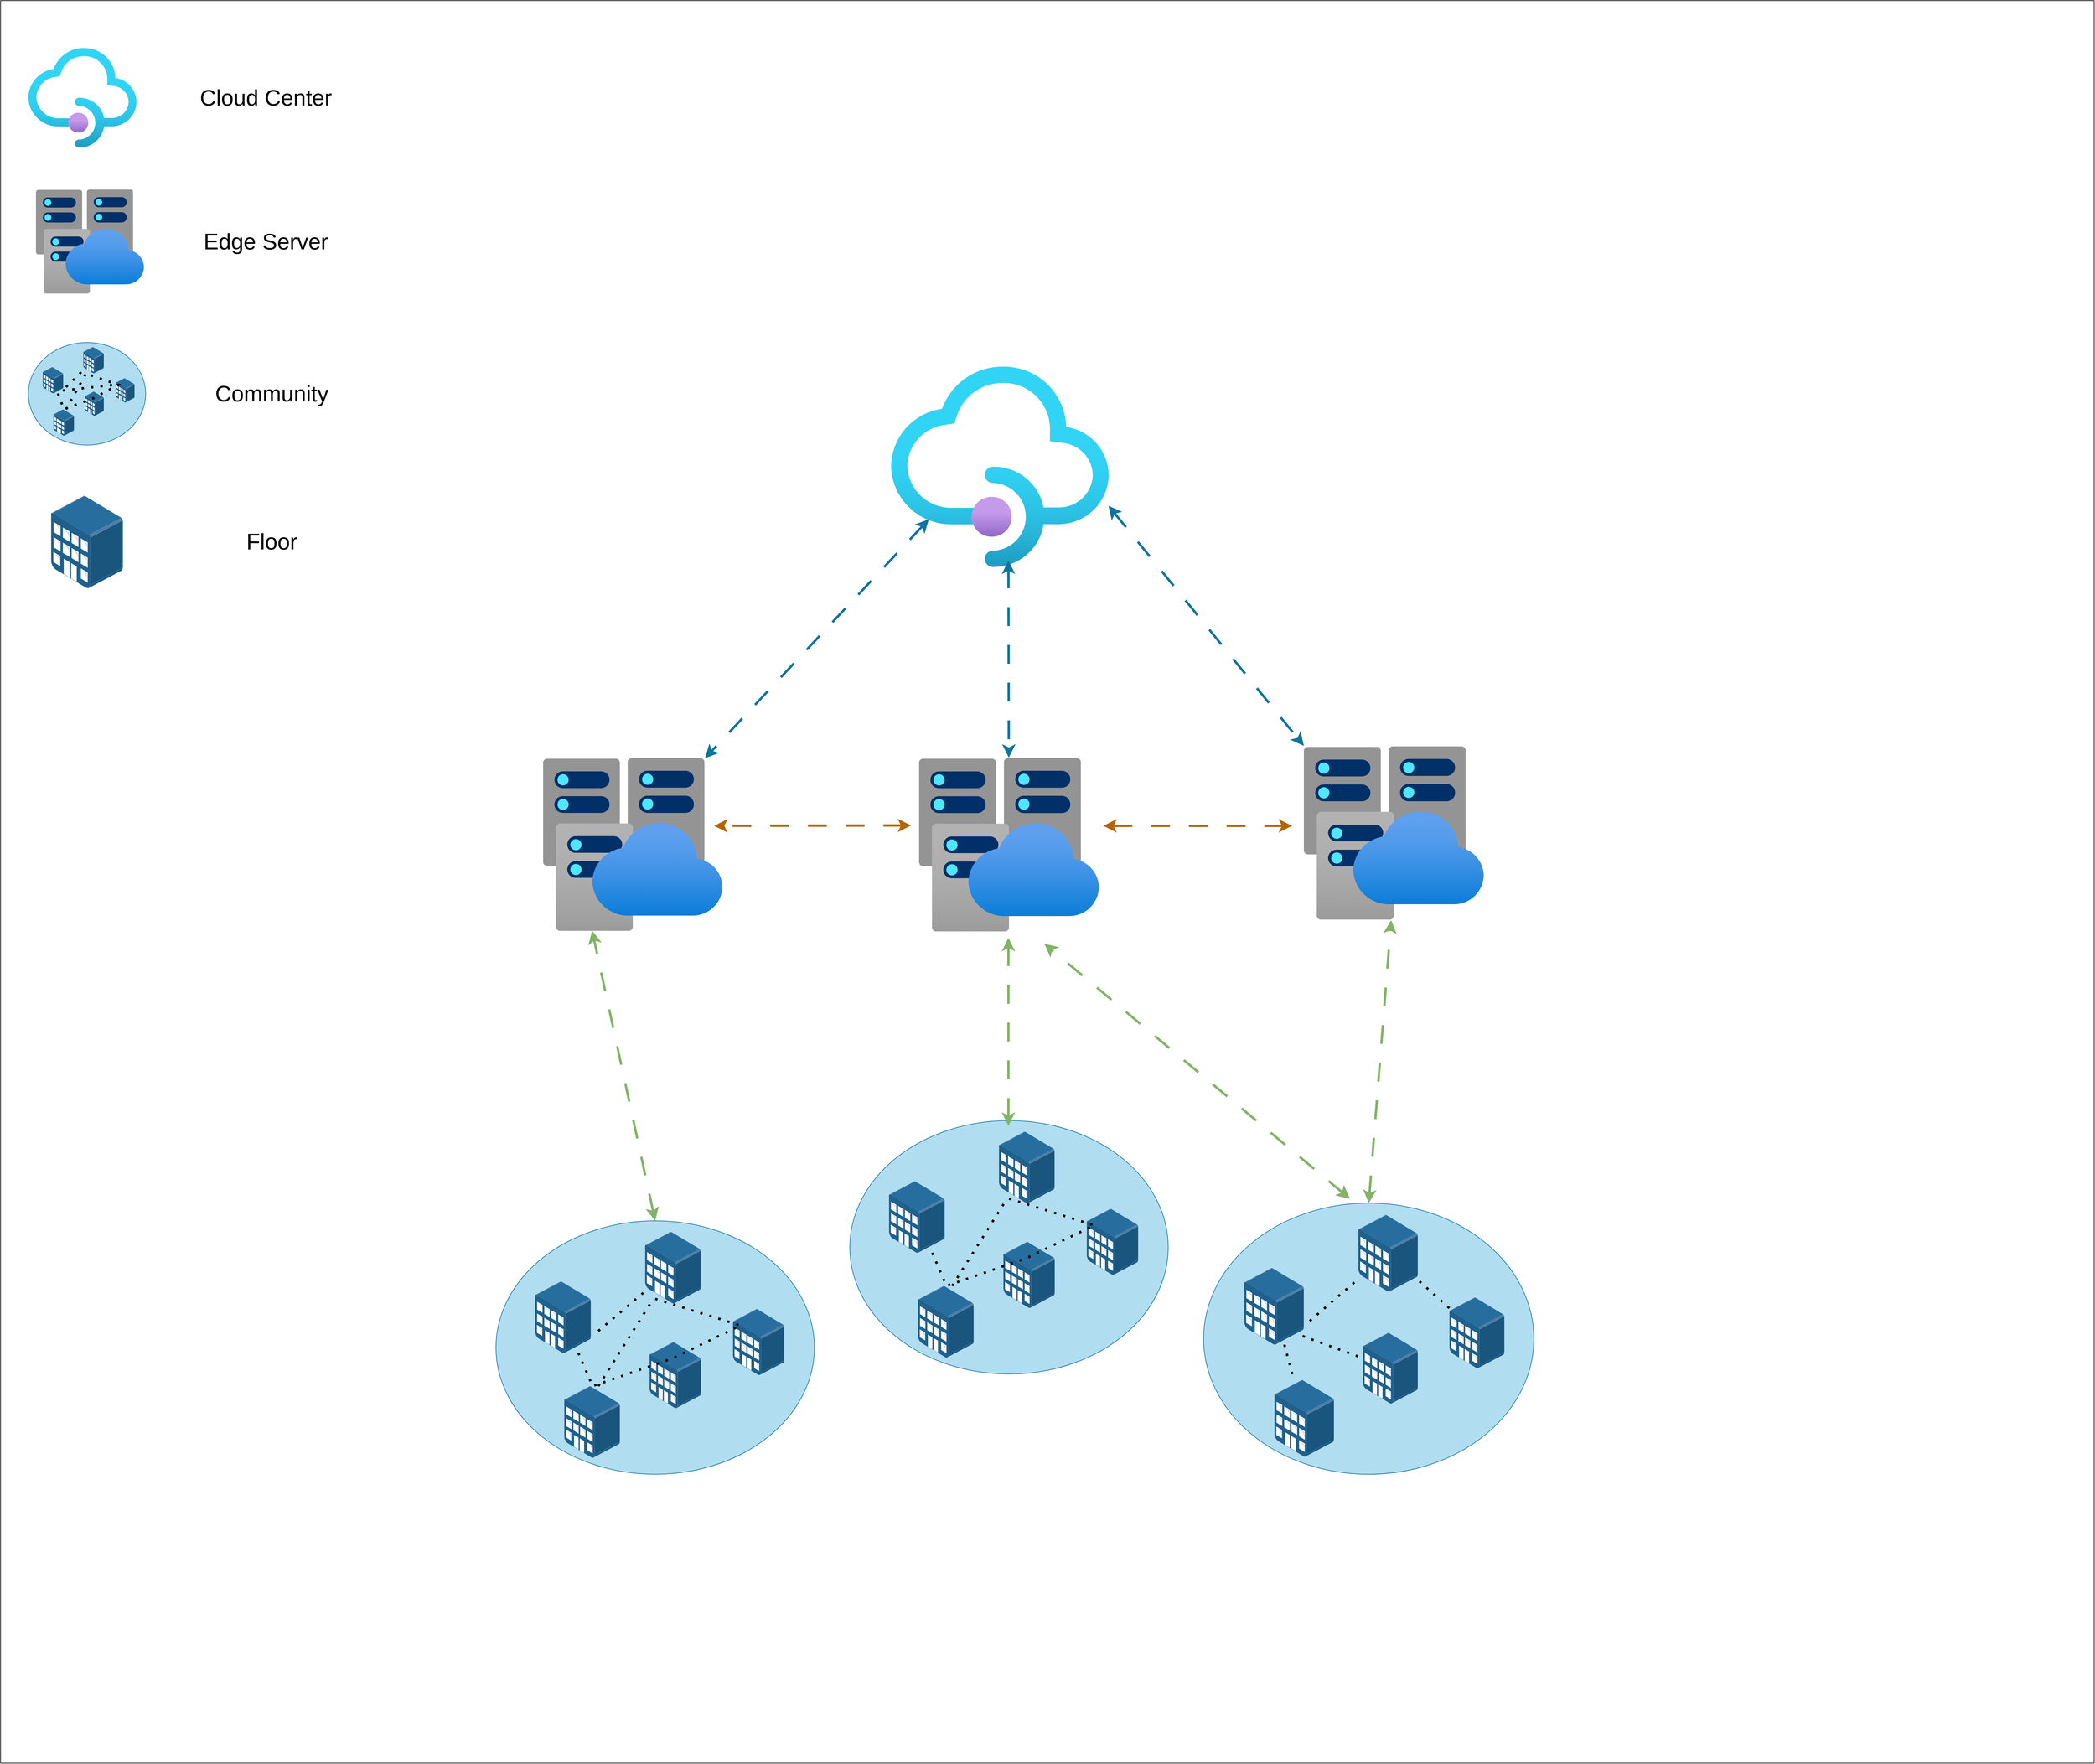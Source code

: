 <mxfile version="24.3.1" type="github">
  <diagram name="Page-1" id="e3a06f82-3646-2815-327d-82caf3d4e204">
    <mxGraphModel dx="6441" dy="4338" grid="1" gridSize="10" guides="1" tooltips="1" connect="1" arrows="1" fold="1" page="1" pageScale="1.5" pageWidth="1169" pageHeight="826" background="none" math="0" shadow="0">
      <root>
        <mxCell id="0" style=";html=1;" />
        <mxCell id="1" style=";html=1;" parent="0" />
        <mxCell id="EL_RIF5yjizPgl65kuYD-249" value="" style="rounded=0;whiteSpace=wrap;html=1;" vertex="1" parent="1">
          <mxGeometry x="-1800" y="-1520" width="3550" height="2990" as="geometry" />
        </mxCell>
        <mxCell id="EL_RIF5yjizPgl65kuYD-137" value="" style="image;aspect=fixed;html=1;points=[];align=center;fontSize=12;image=img/lib/azure2/app_services/API_Management_Services.svg;" vertex="1" parent="1">
          <mxGeometry x="-290" y="-900" width="369.05" height="341.91" as="geometry" />
        </mxCell>
        <mxCell id="EL_RIF5yjizPgl65kuYD-140" value="" style="image;aspect=fixed;html=1;points=[];align=center;fontSize=12;image=img/lib/azure2/databases/Virtual_Clusters.svg;" vertex="1" parent="1">
          <mxGeometry x="-242.5" y="-235.76" width="305" height="295.76" as="geometry" />
        </mxCell>
        <mxCell id="EL_RIF5yjizPgl65kuYD-141" value="" style="image;aspect=fixed;html=1;points=[];align=center;fontSize=12;image=img/lib/azure2/databases/Virtual_Clusters.svg;" vertex="1" parent="1">
          <mxGeometry x="-880" y="-235.76" width="304.06" height="294.85" as="geometry" />
        </mxCell>
        <mxCell id="EL_RIF5yjizPgl65kuYD-200" value="" style="group" vertex="1" connectable="0" parent="1">
          <mxGeometry x="240" y="520" width="560" height="460" as="geometry" />
        </mxCell>
        <mxCell id="EL_RIF5yjizPgl65kuYD-201" value="" style="group" vertex="1" connectable="0" parent="EL_RIF5yjizPgl65kuYD-200">
          <mxGeometry width="560" height="460" as="geometry" />
        </mxCell>
        <mxCell id="EL_RIF5yjizPgl65kuYD-202" value="" style="ellipse;whiteSpace=wrap;html=1;fillColor=#b1ddf0;strokeColor=#10739e;" vertex="1" parent="EL_RIF5yjizPgl65kuYD-201">
          <mxGeometry width="560" height="460" as="geometry" />
        </mxCell>
        <mxCell id="EL_RIF5yjizPgl65kuYD-203" value="" style="image;points=[];aspect=fixed;html=1;align=center;shadow=0;dashed=0;image=img/lib/allied_telesis/buildings/Medium_Business_Building.svg;" vertex="1" parent="EL_RIF5yjizPgl65kuYD-201">
          <mxGeometry x="68.89" y="110" width="101.11" height="130" as="geometry" />
        </mxCell>
        <mxCell id="EL_RIF5yjizPgl65kuYD-204" value="" style="image;points=[];aspect=fixed;html=1;align=center;shadow=0;dashed=0;image=img/lib/allied_telesis/buildings/Medium_Business_Building.svg;" vertex="1" parent="EL_RIF5yjizPgl65kuYD-201">
          <mxGeometry x="120" y="300" width="101.11" height="130" as="geometry" />
        </mxCell>
        <mxCell id="EL_RIF5yjizPgl65kuYD-205" value="" style="image;points=[];aspect=fixed;html=1;align=center;shadow=0;dashed=0;image=img/lib/allied_telesis/buildings/Medium_Business_Building.svg;" vertex="1" parent="EL_RIF5yjizPgl65kuYD-201">
          <mxGeometry x="270.0" y="220" width="93.34" height="120" as="geometry" />
        </mxCell>
        <mxCell id="EL_RIF5yjizPgl65kuYD-206" value="" style="image;points=[];aspect=fixed;html=1;align=center;shadow=0;dashed=0;image=img/lib/allied_telesis/buildings/Medium_Business_Building.svg;" vertex="1" parent="EL_RIF5yjizPgl65kuYD-201">
          <mxGeometry x="416.66" y="160" width="93.34" height="120" as="geometry" />
        </mxCell>
        <mxCell id="EL_RIF5yjizPgl65kuYD-207" value="" style="image;points=[];aspect=fixed;html=1;align=center;shadow=0;dashed=0;image=img/lib/allied_telesis/buildings/Medium_Business_Building.svg;" vertex="1" parent="EL_RIF5yjizPgl65kuYD-201">
          <mxGeometry x="262.22" y="20" width="101.12" height="130" as="geometry" />
        </mxCell>
        <mxCell id="EL_RIF5yjizPgl65kuYD-208" value="" style="endArrow=none;dashed=1;html=1;dashPattern=1 3;strokeWidth=4;rounded=0;" edge="1" parent="EL_RIF5yjizPgl65kuYD-201" target="EL_RIF5yjizPgl65kuYD-207">
          <mxGeometry width="50" height="50" relative="1" as="geometry">
            <mxPoint x="180" y="200" as="sourcePoint" />
            <mxPoint x="330" y="110" as="targetPoint" />
          </mxGeometry>
        </mxCell>
        <mxCell id="EL_RIF5yjizPgl65kuYD-211" value="" style="endArrow=none;dashed=1;html=1;dashPattern=1 3;strokeWidth=4;rounded=0;exitX=0.978;exitY=0.888;exitDx=0;exitDy=0;exitPerimeter=0;" edge="1" parent="EL_RIF5yjizPgl65kuYD-201" source="EL_RIF5yjizPgl65kuYD-203" target="EL_RIF5yjizPgl65kuYD-205">
          <mxGeometry width="50" height="50" relative="1" as="geometry">
            <mxPoint x="210" y="230" as="sourcePoint" />
            <mxPoint x="410" y="190" as="targetPoint" />
          </mxGeometry>
        </mxCell>
        <mxCell id="EL_RIF5yjizPgl65kuYD-210" value="" style="endArrow=none;dashed=1;html=1;dashPattern=1 3;strokeWidth=4;rounded=0;" edge="1" parent="EL_RIF5yjizPgl65kuYD-201" target="EL_RIF5yjizPgl65kuYD-207" source="EL_RIF5yjizPgl65kuYD-206">
          <mxGeometry width="50" height="50" relative="1" as="geometry">
            <mxPoint x="180" y="300" as="sourcePoint" />
            <mxPoint x="282" y="149" as="targetPoint" />
          </mxGeometry>
        </mxCell>
        <mxCell id="EL_RIF5yjizPgl65kuYD-272" value="" style="endArrow=none;dashed=1;html=1;dashPattern=1 3;strokeWidth=4;rounded=0;" edge="1" parent="EL_RIF5yjizPgl65kuYD-201" source="EL_RIF5yjizPgl65kuYD-203" target="EL_RIF5yjizPgl65kuYD-204">
          <mxGeometry width="50" height="50" relative="1" as="geometry">
            <mxPoint x="178" y="235" as="sourcePoint" />
            <mxPoint x="280" y="273" as="targetPoint" />
          </mxGeometry>
        </mxCell>
        <mxCell id="EL_RIF5yjizPgl65kuYD-187" value="" style="group" vertex="1" connectable="0" parent="1">
          <mxGeometry x="-360" y="380" width="540" height="430" as="geometry" />
        </mxCell>
        <mxCell id="EL_RIF5yjizPgl65kuYD-172" value="" style="group" vertex="1" connectable="0" parent="EL_RIF5yjizPgl65kuYD-187">
          <mxGeometry width="540" height="430" as="geometry" />
        </mxCell>
        <mxCell id="EL_RIF5yjizPgl65kuYD-143" value="" style="ellipse;whiteSpace=wrap;html=1;fillColor=#b1ddf0;strokeColor=#10739e;" vertex="1" parent="EL_RIF5yjizPgl65kuYD-172">
          <mxGeometry width="540" height="430" as="geometry" />
        </mxCell>
        <mxCell id="EL_RIF5yjizPgl65kuYD-145" value="" style="image;points=[];aspect=fixed;html=1;align=center;shadow=0;dashed=0;image=img/lib/allied_telesis/buildings/Medium_Business_Building.svg;" vertex="1" parent="EL_RIF5yjizPgl65kuYD-172">
          <mxGeometry x="66.43" y="102.826" width="94.516" height="121.522" as="geometry" />
        </mxCell>
        <mxCell id="EL_RIF5yjizPgl65kuYD-146" value="" style="image;points=[];aspect=fixed;html=1;align=center;shadow=0;dashed=0;image=img/lib/allied_telesis/buildings/Medium_Business_Building.svg;" vertex="1" parent="EL_RIF5yjizPgl65kuYD-172">
          <mxGeometry x="115.714" y="280.435" width="94.516" height="121.522" as="geometry" />
        </mxCell>
        <mxCell id="EL_RIF5yjizPgl65kuYD-147" value="" style="image;points=[];aspect=fixed;html=1;align=center;shadow=0;dashed=0;image=img/lib/allied_telesis/buildings/Medium_Business_Building.svg;" vertex="1" parent="EL_RIF5yjizPgl65kuYD-172">
          <mxGeometry x="260.357" y="205.652" width="87.253" height="112.174" as="geometry" />
        </mxCell>
        <mxCell id="EL_RIF5yjizPgl65kuYD-148" value="" style="image;points=[];aspect=fixed;html=1;align=center;shadow=0;dashed=0;image=img/lib/allied_telesis/buildings/Medium_Business_Building.svg;" vertex="1" parent="EL_RIF5yjizPgl65kuYD-172">
          <mxGeometry x="401.779" y="149.565" width="87.253" height="112.174" as="geometry" />
        </mxCell>
        <mxCell id="EL_RIF5yjizPgl65kuYD-149" value="" style="image;points=[];aspect=fixed;html=1;align=center;shadow=0;dashed=0;image=img/lib/allied_telesis/buildings/Medium_Business_Building.svg;" vertex="1" parent="EL_RIF5yjizPgl65kuYD-172">
          <mxGeometry x="252.855" y="18.696" width="94.525" height="121.522" as="geometry" />
        </mxCell>
        <mxCell id="EL_RIF5yjizPgl65kuYD-176" value="" style="endArrow=none;dashed=1;html=1;dashPattern=1 3;strokeWidth=4;rounded=0;" edge="1" parent="EL_RIF5yjizPgl65kuYD-187" source="EL_RIF5yjizPgl65kuYD-145">
          <mxGeometry width="50" height="50" relative="1" as="geometry">
            <mxPoint x="183.214" y="196.304" as="sourcePoint" />
            <mxPoint x="262.286" y="129.935" as="targetPoint" />
            <Array as="points">
              <mxPoint x="163.929" y="280.435" />
              <mxPoint x="298.929" y="233.696" />
              <mxPoint x="414.643" y="177.609" />
            </Array>
          </mxGeometry>
        </mxCell>
        <mxCell id="EL_RIF5yjizPgl65kuYD-177" value="" style="endArrow=none;dashed=1;html=1;dashPattern=1 3;strokeWidth=4;rounded=0;" edge="1" parent="EL_RIF5yjizPgl65kuYD-187" target="EL_RIF5yjizPgl65kuYD-149">
          <mxGeometry width="50" height="50" relative="1" as="geometry">
            <mxPoint x="173.571" y="280.435" as="sourcePoint" />
            <mxPoint x="271.929" y="139.283" as="targetPoint" />
          </mxGeometry>
        </mxCell>
        <mxCell id="EL_RIF5yjizPgl65kuYD-236" style="rounded=0;orthogonalLoop=1;jettySize=auto;html=1;exitX=0.5;exitY=0;exitDx=0;exitDy=0;entryX=0.273;entryY=0.996;entryDx=0;entryDy=0;entryPerimeter=0;strokeWidth=4;startArrow=classic;startFill=1;dashed=1;dashPattern=8 8;endSize=10;startSize=10;fillColor=#d5e8d4;gradientColor=#97d077;strokeColor=#82b366;" edge="1" parent="1" source="EL_RIF5yjizPgl65kuYD-224" target="EL_RIF5yjizPgl65kuYD-141">
          <mxGeometry relative="1" as="geometry" />
        </mxCell>
        <mxCell id="EL_RIF5yjizPgl65kuYD-237" value="" style="image;aspect=fixed;html=1;points=[];align=center;fontSize=12;image=img/lib/azure2/databases/Virtual_Clusters.svg;" vertex="1" parent="1">
          <mxGeometry x="410" y="-255.76" width="305" height="295.76" as="geometry" />
        </mxCell>
        <mxCell id="EL_RIF5yjizPgl65kuYD-239" style="rounded=0;orthogonalLoop=1;jettySize=auto;html=1;exitX=0.171;exitY=-0.081;exitDx=0;exitDy=0;strokeWidth=4;exitPerimeter=0;startArrow=classic;startFill=1;dashed=1;dashPattern=8 8;endSize=10;startSize=10;fillColor=#d5e8d4;gradientColor=#97d077;strokeColor=#82b366;" edge="1" parent="1" source="EL_RIF5yjizPgl65kuYD-149">
          <mxGeometry relative="1" as="geometry">
            <mxPoint x="-700" y="680" as="sourcePoint" />
            <mxPoint x="-91" y="70" as="targetPoint" />
          </mxGeometry>
        </mxCell>
        <mxCell id="EL_RIF5yjizPgl65kuYD-240" style="rounded=0;orthogonalLoop=1;jettySize=auto;html=1;exitX=0.5;exitY=0;exitDx=0;exitDy=0;strokeWidth=4;startArrow=classic;startFill=1;dashed=1;dashPattern=8 8;endSize=10;startSize=10;fillColor=#d5e8d4;gradientColor=#97d077;strokeColor=#82b366;" edge="1" parent="1" source="EL_RIF5yjizPgl65kuYD-202">
          <mxGeometry relative="1" as="geometry">
            <mxPoint x="-10" y="650" as="sourcePoint" />
            <mxPoint x="558" y="40" as="targetPoint" />
          </mxGeometry>
        </mxCell>
        <mxCell id="EL_RIF5yjizPgl65kuYD-241" style="rounded=0;orthogonalLoop=1;jettySize=auto;html=1;exitX=0.443;exitY=-0.016;exitDx=0;exitDy=0;strokeWidth=4;startArrow=classic;startFill=1;dashed=1;dashPattern=8 8;endSize=10;startSize=10;exitPerimeter=0;fillColor=#d5e8d4;gradientColor=#97d077;strokeColor=#82b366;" edge="1" parent="1" source="EL_RIF5yjizPgl65kuYD-202">
          <mxGeometry relative="1" as="geometry">
            <mxPoint x="-680" y="700" as="sourcePoint" />
            <mxPoint x="-30" y="80" as="targetPoint" />
          </mxGeometry>
        </mxCell>
        <mxCell id="EL_RIF5yjizPgl65kuYD-243" style="rounded=0;orthogonalLoop=1;jettySize=auto;html=1;exitX=-0.009;exitY=0.389;exitDx=0;exitDy=0;strokeWidth=4;exitPerimeter=0;startArrow=classic;startFill=1;dashed=1;dashPattern=8 8;endSize=10;startSize=10;fillColor=#fad7ac;strokeColor=#b46504;" edge="1" parent="1">
          <mxGeometry relative="1" as="geometry">
            <mxPoint x="-255.975" y="-120.709" as="sourcePoint" />
            <mxPoint x="-590" y="-120" as="targetPoint" />
          </mxGeometry>
        </mxCell>
        <mxCell id="EL_RIF5yjizPgl65kuYD-244" style="rounded=0;orthogonalLoop=1;jettySize=auto;html=1;strokeWidth=4;startArrow=classic;startFill=1;dashed=1;dashPattern=8 8;endSize=10;startSize=10;fillColor=#fad7ac;strokeColor=#b46504;" edge="1" parent="1">
          <mxGeometry relative="1" as="geometry">
            <mxPoint x="390" y="-120" as="sourcePoint" />
            <mxPoint x="70" y="-120" as="targetPoint" />
          </mxGeometry>
        </mxCell>
        <mxCell id="EL_RIF5yjizPgl65kuYD-245" style="rounded=0;orthogonalLoop=1;jettySize=auto;html=1;exitX=-0.009;exitY=0.389;exitDx=0;exitDy=0;strokeWidth=4;exitPerimeter=0;startArrow=classic;startFill=1;dashed=1;dashPattern=8 8;endSize=10;startSize=10;entryX=0.903;entryY=0.003;entryDx=0;entryDy=0;entryPerimeter=0;fillColor=#b1ddf0;strokeColor=#10739e;" edge="1" parent="1" target="EL_RIF5yjizPgl65kuYD-141">
          <mxGeometry relative="1" as="geometry">
            <mxPoint x="-225.975" y="-639.999" as="sourcePoint" />
            <mxPoint x="-560" y="-639.29" as="targetPoint" />
          </mxGeometry>
        </mxCell>
        <mxCell id="EL_RIF5yjizPgl65kuYD-246" style="rounded=0;orthogonalLoop=1;jettySize=auto;html=1;exitX=-0.009;exitY=0.389;exitDx=0;exitDy=0;strokeWidth=4;exitPerimeter=0;startArrow=classic;startFill=1;dashed=1;dashPattern=8 8;endSize=10;startSize=10;fillColor=#b1ddf0;strokeColor=#10739e;" edge="1" parent="1" target="EL_RIF5yjizPgl65kuYD-140">
          <mxGeometry relative="1" as="geometry">
            <mxPoint x="-90.975" y="-569.999" as="sourcePoint" />
            <mxPoint x="-470" y="-165" as="targetPoint" />
          </mxGeometry>
        </mxCell>
        <mxCell id="EL_RIF5yjizPgl65kuYD-247" style="rounded=0;orthogonalLoop=1;jettySize=auto;html=1;exitX=0.999;exitY=0.693;exitDx=0;exitDy=0;strokeWidth=4;exitPerimeter=0;startArrow=classic;startFill=1;dashed=1;dashPattern=8 8;endSize=10;startSize=10;entryX=0.903;entryY=0.003;entryDx=0;entryDy=0;entryPerimeter=0;fillColor=#b1ddf0;strokeColor=#10739e;" edge="1" parent="1" source="EL_RIF5yjizPgl65kuYD-137">
          <mxGeometry relative="1" as="geometry">
            <mxPoint x="789.025" y="-660.759" as="sourcePoint" />
            <mxPoint x="410" y="-255.76" as="targetPoint" />
          </mxGeometry>
        </mxCell>
        <mxCell id="EL_RIF5yjizPgl65kuYD-251" value="" style="group;aspect=fixed;" vertex="1" connectable="0" parent="1">
          <mxGeometry x="-1753" y="-940" width="199" height="173.96" as="geometry" />
        </mxCell>
        <mxCell id="EL_RIF5yjizPgl65kuYD-252" value="" style="group" vertex="1" connectable="0" parent="EL_RIF5yjizPgl65kuYD-251">
          <mxGeometry width="199.0" height="173.96" as="geometry" />
        </mxCell>
        <mxCell id="EL_RIF5yjizPgl65kuYD-253" value="" style="ellipse;whiteSpace=wrap;html=1;fillColor=#b1ddf0;strokeColor=#10739e;" vertex="1" parent="EL_RIF5yjizPgl65kuYD-252">
          <mxGeometry width="199.0" height="173.96" as="geometry" />
        </mxCell>
        <mxCell id="EL_RIF5yjizPgl65kuYD-254" value="" style="image;points=[];aspect=fixed;html=1;align=center;shadow=0;dashed=0;image=img/lib/allied_telesis/buildings/Medium_Business_Building.svg;" vertex="1" parent="EL_RIF5yjizPgl65kuYD-252">
          <mxGeometry x="24.481" y="41.599" width="34.848" height="44.804" as="geometry" />
        </mxCell>
        <mxCell id="EL_RIF5yjizPgl65kuYD-255" value="" style="image;points=[];aspect=fixed;html=1;align=center;shadow=0;dashed=0;image=img/lib/allied_telesis/buildings/Medium_Business_Building.svg;" vertex="1" parent="EL_RIF5yjizPgl65kuYD-252">
          <mxGeometry x="42.643" y="113.452" width="34.848" height="44.804" as="geometry" />
        </mxCell>
        <mxCell id="EL_RIF5yjizPgl65kuYD-256" value="" style="image;points=[];aspect=fixed;html=1;align=center;shadow=0;dashed=0;image=img/lib/allied_telesis/buildings/Medium_Business_Building.svg;" vertex="1" parent="EL_RIF5yjizPgl65kuYD-252">
          <mxGeometry x="95.946" y="83.198" width="32.17" height="41.358" as="geometry" />
        </mxCell>
        <mxCell id="EL_RIF5yjizPgl65kuYD-257" value="" style="image;points=[];aspect=fixed;html=1;align=center;shadow=0;dashed=0;image=img/lib/allied_telesis/buildings/Medium_Business_Building.svg;" vertex="1" parent="EL_RIF5yjizPgl65kuYD-252">
          <mxGeometry x="148.063" y="60.508" width="32.17" height="41.358" as="geometry" />
        </mxCell>
        <mxCell id="EL_RIF5yjizPgl65kuYD-258" value="" style="image;points=[];aspect=fixed;html=1;align=center;shadow=0;dashed=0;image=img/lib/allied_telesis/buildings/Medium_Business_Building.svg;" vertex="1" parent="EL_RIF5yjizPgl65kuYD-252">
          <mxGeometry x="93.182" y="7.563" width="34.851" height="44.804" as="geometry" />
        </mxCell>
        <mxCell id="EL_RIF5yjizPgl65kuYD-259" value="" style="endArrow=none;dashed=1;html=1;dashPattern=1 3;strokeWidth=4;rounded=0;" edge="1" parent="EL_RIF5yjizPgl65kuYD-252" target="EL_RIF5yjizPgl65kuYD-258">
          <mxGeometry width="50" height="50" relative="1" as="geometry">
            <mxPoint x="63.964" y="75.635" as="sourcePoint" />
            <mxPoint x="117.268" y="41.599" as="targetPoint" />
          </mxGeometry>
        </mxCell>
        <mxCell id="EL_RIF5yjizPgl65kuYD-260" value="" style="endArrow=none;dashed=1;html=1;dashPattern=1 3;strokeWidth=4;rounded=0;" edge="1" parent="EL_RIF5yjizPgl65kuYD-251" source="EL_RIF5yjizPgl65kuYD-254">
          <mxGeometry width="50" height="50" relative="1" as="geometry">
            <mxPoint x="67.518" y="79.417" as="sourcePoint" />
            <mxPoint x="96.657" y="52.566" as="targetPoint" />
            <Array as="points">
              <mxPoint x="60.411" y="113.452" />
              <mxPoint x="110.161" y="94.543" />
              <mxPoint x="152.804" y="71.853" />
            </Array>
          </mxGeometry>
        </mxCell>
        <mxCell id="EL_RIF5yjizPgl65kuYD-261" value="" style="endArrow=none;dashed=1;html=1;dashPattern=1 3;strokeWidth=4;rounded=0;" edge="1" parent="EL_RIF5yjizPgl65kuYD-251" target="EL_RIF5yjizPgl65kuYD-258">
          <mxGeometry width="50" height="50" relative="1" as="geometry">
            <mxPoint x="63.964" y="113.452" as="sourcePoint" />
            <mxPoint x="100.211" y="56.348" as="targetPoint" />
          </mxGeometry>
        </mxCell>
        <mxCell id="EL_RIF5yjizPgl65kuYD-262" value="" style="endArrow=none;dashed=1;html=1;dashPattern=1 3;strokeWidth=4;rounded=0;exitX=0.978;exitY=0.888;exitDx=0;exitDy=0;exitPerimeter=0;" edge="1" parent="EL_RIF5yjizPgl65kuYD-251" source="EL_RIF5yjizPgl65kuYD-254">
          <mxGeometry width="50" height="50" relative="1" as="geometry">
            <mxPoint x="74.625" y="86.98" as="sourcePoint" />
            <mxPoint x="145.696" y="71.853" as="targetPoint" />
          </mxGeometry>
        </mxCell>
        <mxCell id="EL_RIF5yjizPgl65kuYD-263" value="" style="image;aspect=fixed;html=1;points=[];align=center;fontSize=12;image=img/lib/azure2/app_services/API_Management_Services.svg;" vertex="1" parent="1">
          <mxGeometry x="-1753" y="-1440" width="183.49" height="170" as="geometry" />
        </mxCell>
        <mxCell id="EL_RIF5yjizPgl65kuYD-264" value="" style="image;aspect=fixed;html=1;points=[];align=center;fontSize=12;image=img/lib/azure2/databases/Virtual_Clusters.svg;" vertex="1" parent="1">
          <mxGeometry x="-1740" y="-1200" width="183.06" height="177.52" as="geometry" />
        </mxCell>
        <mxCell id="EL_RIF5yjizPgl65kuYD-266" value="" style="image;points=[];aspect=fixed;html=1;align=center;shadow=0;dashed=0;image=img/lib/allied_telesis/buildings/Medium_Business_Building.svg;" vertex="1" parent="1">
          <mxGeometry x="-1714.5" y="-680" width="122" height="156.77" as="geometry" />
        </mxCell>
        <mxCell id="EL_RIF5yjizPgl65kuYD-267" value="Edge Server" style="text;html=1;align=center;verticalAlign=middle;whiteSpace=wrap;rounded=0;fontSize=38;" vertex="1" parent="1">
          <mxGeometry x="-1510" y="-1166.24" width="320" height="110" as="geometry" />
        </mxCell>
        <mxCell id="EL_RIF5yjizPgl65kuYD-268" value="Cloud Center" style="text;html=1;align=center;verticalAlign=middle;whiteSpace=wrap;rounded=0;fontSize=38;" vertex="1" parent="1">
          <mxGeometry x="-1510" y="-1410" width="320" height="110" as="geometry" />
        </mxCell>
        <mxCell id="EL_RIF5yjizPgl65kuYD-269" value="Community" style="text;html=1;align=center;verticalAlign=middle;whiteSpace=wrap;rounded=0;fontSize=38;" vertex="1" parent="1">
          <mxGeometry x="-1500" y="-908.02" width="320" height="110" as="geometry" />
        </mxCell>
        <mxCell id="EL_RIF5yjizPgl65kuYD-271" value="Floor" style="text;html=1;align=center;verticalAlign=middle;whiteSpace=wrap;rounded=0;fontSize=38;" vertex="1" parent="1">
          <mxGeometry x="-1500" y="-656.62" width="320" height="110" as="geometry" />
        </mxCell>
        <mxCell id="EL_RIF5yjizPgl65kuYD-223" value="" style="group" vertex="1" connectable="0" parent="1">
          <mxGeometry x="-960" y="550" width="540" height="430" as="geometry" />
        </mxCell>
        <mxCell id="EL_RIF5yjizPgl65kuYD-224" value="" style="ellipse;whiteSpace=wrap;html=1;fillColor=#b1ddf0;strokeColor=#10739e;" vertex="1" parent="EL_RIF5yjizPgl65kuYD-223">
          <mxGeometry width="540" height="430" as="geometry" />
        </mxCell>
        <mxCell id="EL_RIF5yjizPgl65kuYD-225" value="" style="image;points=[];aspect=fixed;html=1;align=center;shadow=0;dashed=0;image=img/lib/allied_telesis/buildings/Medium_Business_Building.svg;" vertex="1" parent="EL_RIF5yjizPgl65kuYD-223">
          <mxGeometry x="66.43" y="102.826" width="94.516" height="121.522" as="geometry" />
        </mxCell>
        <mxCell id="EL_RIF5yjizPgl65kuYD-226" value="" style="image;points=[];aspect=fixed;html=1;align=center;shadow=0;dashed=0;image=img/lib/allied_telesis/buildings/Medium_Business_Building.svg;" vertex="1" parent="EL_RIF5yjizPgl65kuYD-223">
          <mxGeometry x="115.714" y="280.435" width="94.516" height="121.522" as="geometry" />
        </mxCell>
        <mxCell id="EL_RIF5yjizPgl65kuYD-227" value="" style="image;points=[];aspect=fixed;html=1;align=center;shadow=0;dashed=0;image=img/lib/allied_telesis/buildings/Medium_Business_Building.svg;" vertex="1" parent="EL_RIF5yjizPgl65kuYD-223">
          <mxGeometry x="260.357" y="205.652" width="87.253" height="112.174" as="geometry" />
        </mxCell>
        <mxCell id="EL_RIF5yjizPgl65kuYD-228" value="" style="image;points=[];aspect=fixed;html=1;align=center;shadow=0;dashed=0;image=img/lib/allied_telesis/buildings/Medium_Business_Building.svg;" vertex="1" parent="EL_RIF5yjizPgl65kuYD-223">
          <mxGeometry x="401.779" y="149.565" width="87.253" height="112.174" as="geometry" />
        </mxCell>
        <mxCell id="EL_RIF5yjizPgl65kuYD-229" value="" style="image;points=[];aspect=fixed;html=1;align=center;shadow=0;dashed=0;image=img/lib/allied_telesis/buildings/Medium_Business_Building.svg;" vertex="1" parent="EL_RIF5yjizPgl65kuYD-223">
          <mxGeometry x="252.855" y="18.696" width="94.525" height="121.522" as="geometry" />
        </mxCell>
        <mxCell id="EL_RIF5yjizPgl65kuYD-230" value="" style="endArrow=none;dashed=1;html=1;dashPattern=1 3;strokeWidth=4;rounded=0;" edge="1" parent="EL_RIF5yjizPgl65kuYD-223" target="EL_RIF5yjizPgl65kuYD-229">
          <mxGeometry width="50" height="50" relative="1" as="geometry">
            <mxPoint x="173.571" y="186.957" as="sourcePoint" />
            <mxPoint x="318.214" y="102.826" as="targetPoint" />
          </mxGeometry>
        </mxCell>
        <mxCell id="EL_RIF5yjizPgl65kuYD-231" value="" style="endArrow=none;dashed=1;html=1;dashPattern=1 3;strokeWidth=4;rounded=0;" edge="1" parent="1" source="EL_RIF5yjizPgl65kuYD-225">
          <mxGeometry width="50" height="50" relative="1" as="geometry">
            <mxPoint x="-776.786" y="746.304" as="sourcePoint" />
            <mxPoint x="-697.714" y="679.935" as="targetPoint" />
            <Array as="points">
              <mxPoint x="-796.071" y="830.435" />
              <mxPoint x="-661.071" y="783.696" />
              <mxPoint x="-545.357" y="727.609" />
            </Array>
          </mxGeometry>
        </mxCell>
        <mxCell id="EL_RIF5yjizPgl65kuYD-232" value="" style="endArrow=none;dashed=1;html=1;dashPattern=1 3;strokeWidth=4;rounded=0;" edge="1" parent="1" target="EL_RIF5yjizPgl65kuYD-229">
          <mxGeometry width="50" height="50" relative="1" as="geometry">
            <mxPoint x="-786.429" y="830.435" as="sourcePoint" />
            <mxPoint x="-688.071" y="689.283" as="targetPoint" />
          </mxGeometry>
        </mxCell>
      </root>
    </mxGraphModel>
  </diagram>
</mxfile>

